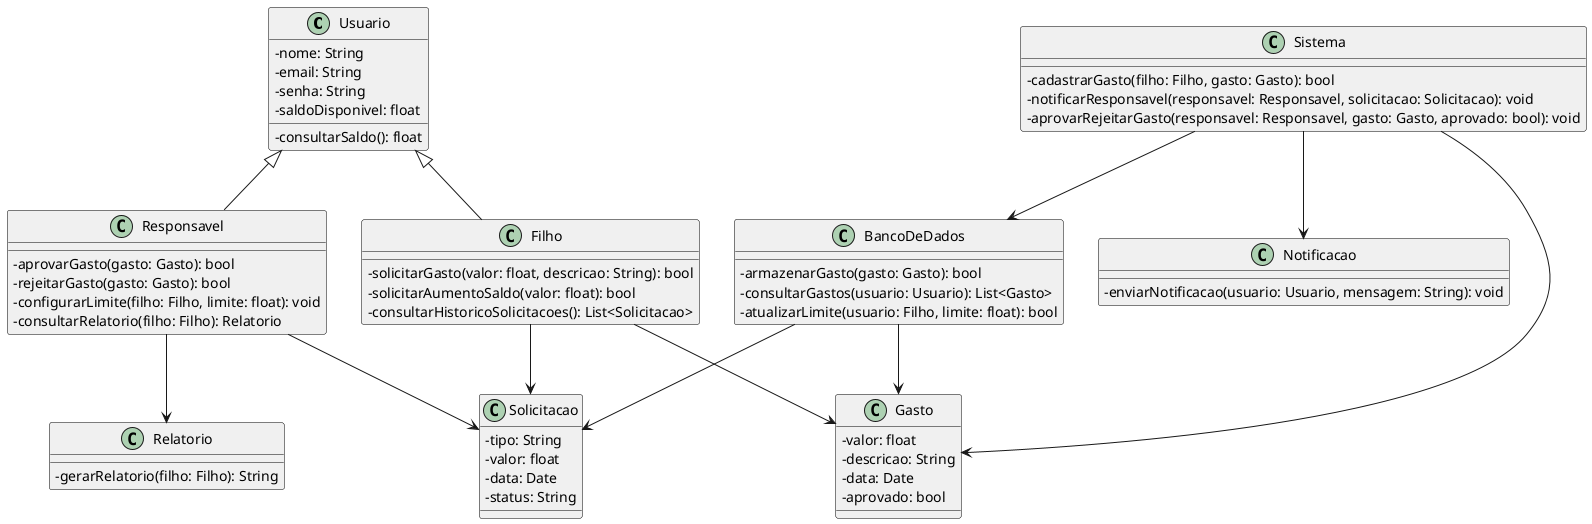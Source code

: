 @startuml
skinparam classAttributeIconSize 0
skinparam classFontColor black
skinparam classBackgroundColor #f0f0f0
skinparam classBorderColor black

class Usuario {
    - nome: String
    - email: String
    - senha: String
    - saldoDisponivel: float
    - consultarSaldo(): float
}

class Responsavel {
    - aprovarGasto(gasto: Gasto): bool
    - rejeitarGasto(gasto: Gasto): bool
    - configurarLimite(filho: Filho, limite: float): void
    - consultarRelatorio(filho: Filho): Relatorio
}

class Filho {
    - solicitarGasto(valor: float, descricao: String): bool
    - solicitarAumentoSaldo(valor: float): bool
    - consultarHistoricoSolicitacoes(): List<Solicitacao>
}

class Gasto {
    - valor: float
    - descricao: String
    - data: Date
    - aprovado: bool
}

class Solicitacao {
    - tipo: String
    - valor: float
    - data: Date
    - status: String
}

class Relatorio {
    - gerarRelatorio(filho: Filho): String
}

class Sistema {
    - cadastrarGasto(filho: Filho, gasto: Gasto): bool
    - notificarResponsavel(responsavel: Responsavel, solicitacao: Solicitacao): void
    - aprovarRejeitarGasto(responsavel: Responsavel, gasto: Gasto, aprovado: bool): void
}

class Notificacao {
    - enviarNotificacao(usuario: Usuario, mensagem: String): void
}

class BancoDeDados {
    - armazenarGasto(gasto: Gasto): bool
    - consultarGastos(usuario: Usuario): List<Gasto>
    - atualizarLimite(usuario: Filho, limite: float): bool
}

' Relações entre classes
Usuario <|-- Responsavel
Usuario <|-- Filho
Filho --> Gasto
Responsavel --> Relatorio
Responsavel --> Solicitacao
Filho --> Solicitacao
Sistema --> Gasto
Sistema --> Notificacao
Sistema --> BancoDeDados
BancoDeDados --> Gasto
BancoDeDados --> Solicitacao
@enduml

